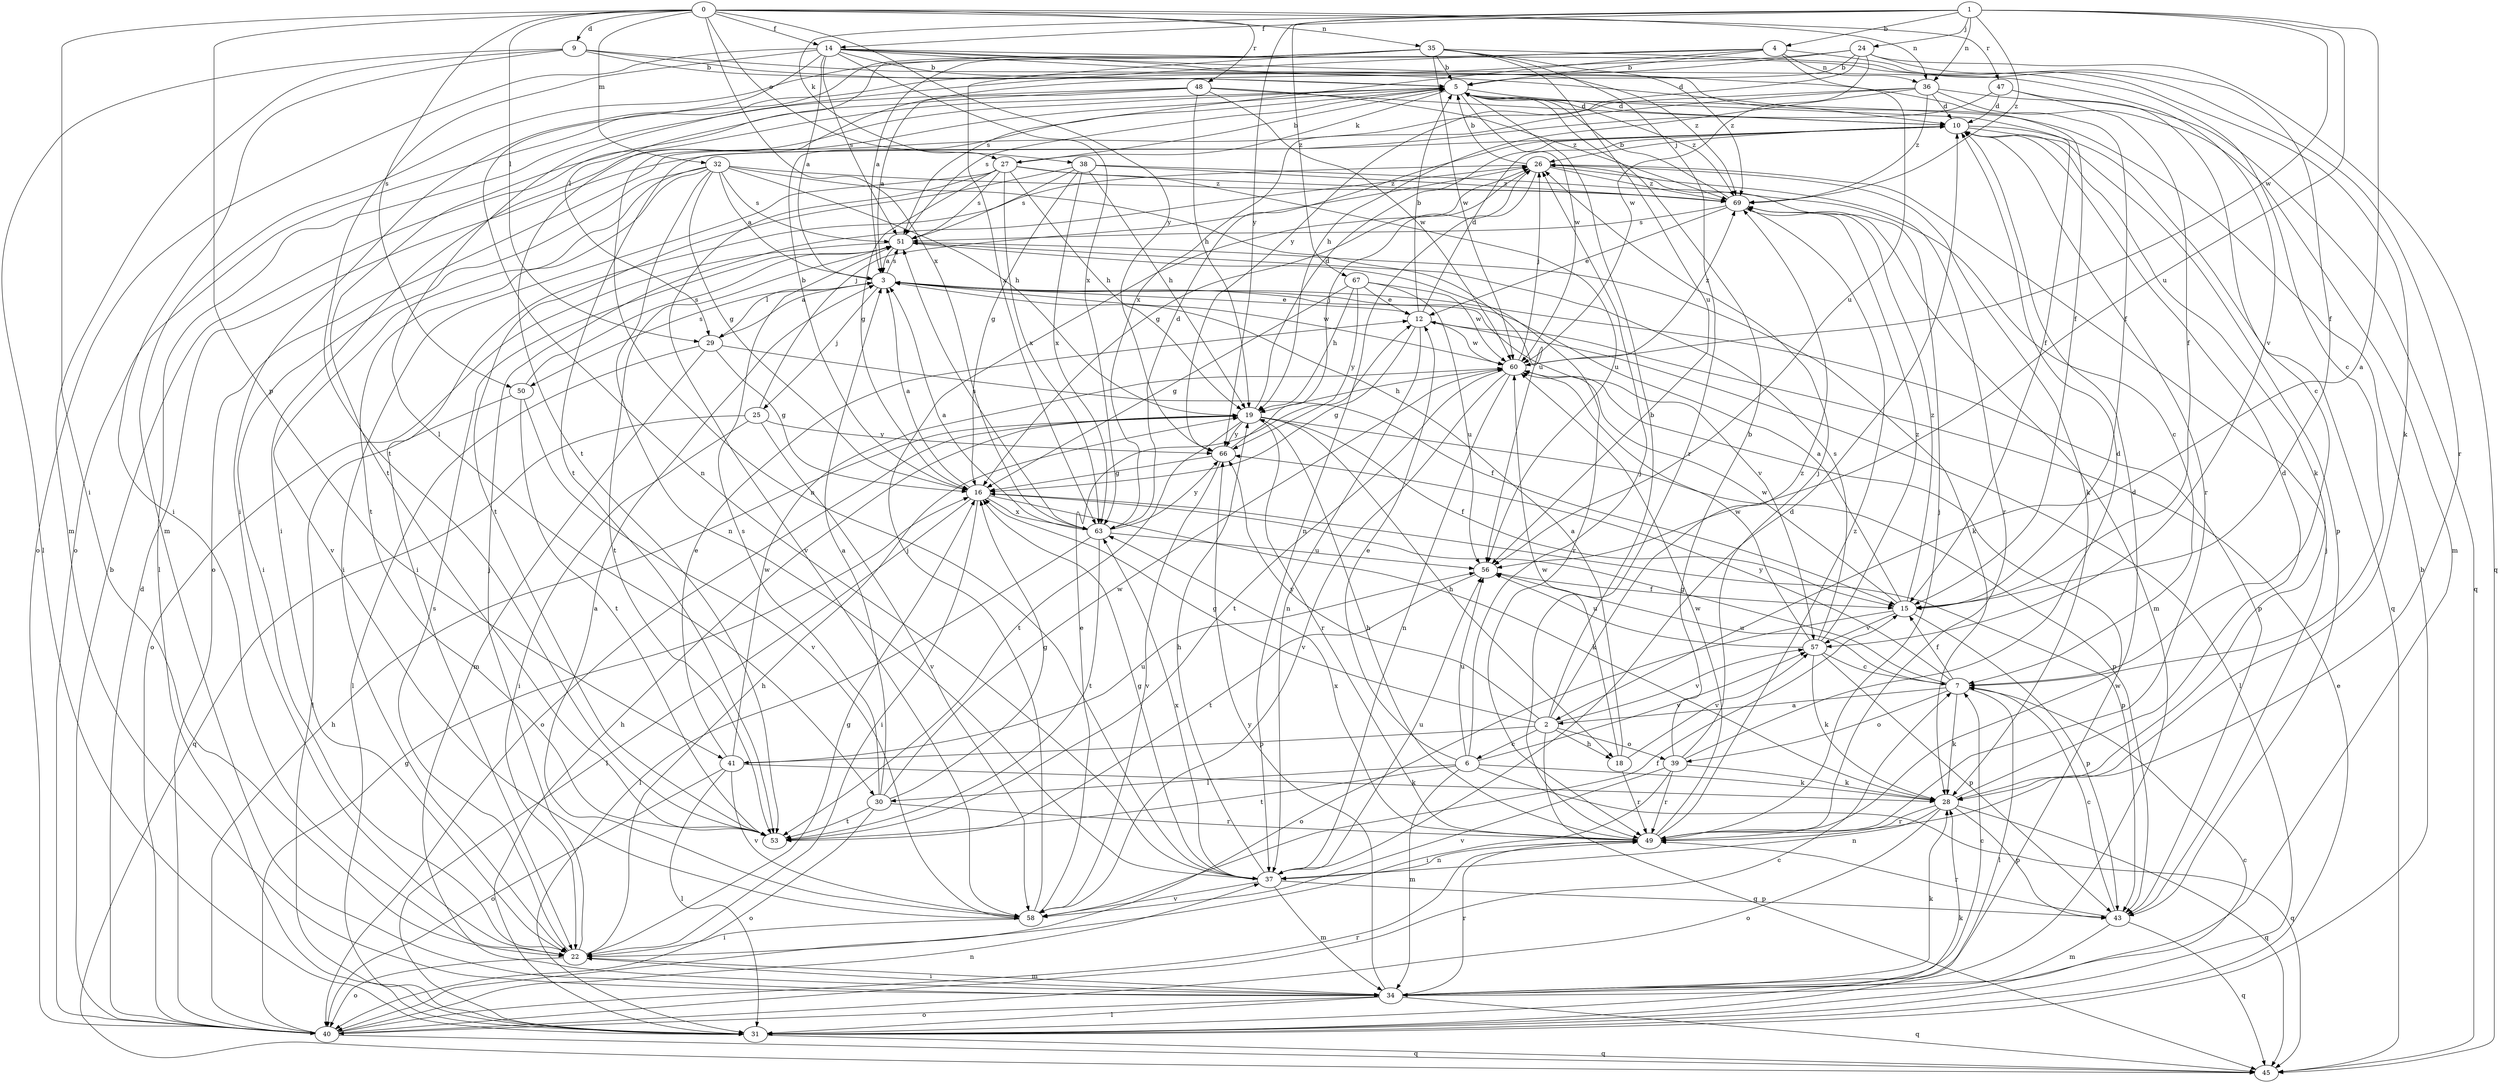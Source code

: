 strict digraph  {
0;
1;
2;
3;
4;
5;
6;
7;
9;
10;
12;
14;
15;
16;
18;
19;
22;
24;
25;
26;
27;
28;
29;
30;
31;
32;
34;
35;
36;
37;
38;
39;
40;
41;
43;
45;
47;
48;
49;
50;
51;
53;
56;
57;
58;
60;
63;
66;
67;
69;
0 -> 9  [label=d];
0 -> 14  [label=f];
0 -> 22  [label=i];
0 -> 29  [label=l];
0 -> 32  [label=m];
0 -> 35  [label=n];
0 -> 36  [label=n];
0 -> 38  [label=o];
0 -> 41  [label=p];
0 -> 47  [label=r];
0 -> 48  [label=r];
0 -> 50  [label=s];
0 -> 63  [label=x];
0 -> 66  [label=y];
1 -> 2  [label=a];
1 -> 4  [label=b];
1 -> 14  [label=f];
1 -> 24  [label=j];
1 -> 27  [label=k];
1 -> 36  [label=n];
1 -> 56  [label=u];
1 -> 60  [label=w];
1 -> 66  [label=y];
1 -> 67  [label=z];
1 -> 69  [label=z];
2 -> 5  [label=b];
2 -> 6  [label=c];
2 -> 16  [label=g];
2 -> 18  [label=h];
2 -> 39  [label=o];
2 -> 41  [label=p];
2 -> 45  [label=q];
2 -> 57  [label=v];
2 -> 66  [label=y];
2 -> 69  [label=z];
3 -> 12  [label=e];
3 -> 25  [label=j];
3 -> 29  [label=l];
3 -> 43  [label=p];
3 -> 50  [label=s];
3 -> 51  [label=s];
3 -> 57  [label=v];
3 -> 60  [label=w];
4 -> 5  [label=b];
4 -> 29  [label=l];
4 -> 30  [label=l];
4 -> 36  [label=n];
4 -> 49  [label=r];
4 -> 51  [label=s];
4 -> 56  [label=u];
5 -> 10  [label=d];
5 -> 15  [label=f];
5 -> 22  [label=i];
5 -> 27  [label=k];
5 -> 37  [label=n];
5 -> 51  [label=s];
5 -> 60  [label=w];
5 -> 69  [label=z];
6 -> 12  [label=e];
6 -> 26  [label=j];
6 -> 28  [label=k];
6 -> 30  [label=l];
6 -> 34  [label=m];
6 -> 45  [label=q];
6 -> 53  [label=t];
6 -> 56  [label=u];
6 -> 57  [label=v];
7 -> 2  [label=a];
7 -> 15  [label=f];
7 -> 16  [label=g];
7 -> 28  [label=k];
7 -> 31  [label=l];
7 -> 39  [label=o];
7 -> 56  [label=u];
7 -> 66  [label=y];
9 -> 5  [label=b];
9 -> 10  [label=d];
9 -> 15  [label=f];
9 -> 22  [label=i];
9 -> 31  [label=l];
9 -> 34  [label=m];
10 -> 26  [label=j];
10 -> 28  [label=k];
10 -> 43  [label=p];
10 -> 45  [label=q];
10 -> 49  [label=r];
12 -> 5  [label=b];
12 -> 10  [label=d];
12 -> 16  [label=g];
12 -> 31  [label=l];
12 -> 37  [label=n];
12 -> 60  [label=w];
14 -> 3  [label=a];
14 -> 5  [label=b];
14 -> 7  [label=c];
14 -> 15  [label=f];
14 -> 37  [label=n];
14 -> 40  [label=o];
14 -> 51  [label=s];
14 -> 53  [label=t];
14 -> 57  [label=v];
14 -> 63  [label=x];
14 -> 69  [label=z];
15 -> 3  [label=a];
15 -> 40  [label=o];
15 -> 43  [label=p];
15 -> 57  [label=v];
15 -> 60  [label=w];
15 -> 69  [label=z];
16 -> 3  [label=a];
16 -> 5  [label=b];
16 -> 22  [label=i];
16 -> 28  [label=k];
16 -> 31  [label=l];
16 -> 43  [label=p];
16 -> 63  [label=x];
18 -> 3  [label=a];
18 -> 49  [label=r];
18 -> 57  [label=v];
18 -> 60  [label=w];
19 -> 10  [label=d];
19 -> 15  [label=f];
19 -> 18  [label=h];
19 -> 40  [label=o];
19 -> 43  [label=p];
19 -> 49  [label=r];
19 -> 53  [label=t];
19 -> 66  [label=y];
22 -> 16  [label=g];
22 -> 19  [label=h];
22 -> 26  [label=j];
22 -> 34  [label=m];
22 -> 40  [label=o];
22 -> 51  [label=s];
24 -> 5  [label=b];
24 -> 15  [label=f];
24 -> 40  [label=o];
24 -> 45  [label=q];
24 -> 53  [label=t];
24 -> 60  [label=w];
24 -> 66  [label=y];
25 -> 22  [label=i];
25 -> 26  [label=j];
25 -> 45  [label=q];
25 -> 58  [label=v];
25 -> 66  [label=y];
26 -> 5  [label=b];
26 -> 16  [label=g];
26 -> 22  [label=i];
26 -> 28  [label=k];
26 -> 37  [label=n];
26 -> 49  [label=r];
26 -> 69  [label=z];
27 -> 5  [label=b];
27 -> 16  [label=g];
27 -> 19  [label=h];
27 -> 22  [label=i];
27 -> 51  [label=s];
27 -> 56  [label=u];
27 -> 58  [label=v];
27 -> 63  [label=x];
27 -> 69  [label=z];
28 -> 10  [label=d];
28 -> 37  [label=n];
28 -> 40  [label=o];
28 -> 43  [label=p];
28 -> 45  [label=q];
28 -> 49  [label=r];
29 -> 3  [label=a];
29 -> 15  [label=f];
29 -> 16  [label=g];
29 -> 31  [label=l];
29 -> 34  [label=m];
30 -> 3  [label=a];
30 -> 16  [label=g];
30 -> 40  [label=o];
30 -> 49  [label=r];
30 -> 51  [label=s];
30 -> 53  [label=t];
30 -> 60  [label=w];
31 -> 5  [label=b];
31 -> 7  [label=c];
31 -> 12  [label=e];
31 -> 19  [label=h];
31 -> 28  [label=k];
31 -> 45  [label=q];
32 -> 3  [label=a];
32 -> 16  [label=g];
32 -> 19  [label=h];
32 -> 22  [label=i];
32 -> 37  [label=n];
32 -> 51  [label=s];
32 -> 53  [label=t];
32 -> 56  [label=u];
32 -> 58  [label=v];
32 -> 69  [label=z];
34 -> 7  [label=c];
34 -> 22  [label=i];
34 -> 28  [label=k];
34 -> 31  [label=l];
34 -> 40  [label=o];
34 -> 45  [label=q];
34 -> 49  [label=r];
34 -> 60  [label=w];
34 -> 66  [label=y];
35 -> 3  [label=a];
35 -> 5  [label=b];
35 -> 22  [label=i];
35 -> 28  [label=k];
35 -> 34  [label=m];
35 -> 49  [label=r];
35 -> 56  [label=u];
35 -> 60  [label=w];
35 -> 63  [label=x];
35 -> 69  [label=z];
36 -> 10  [label=d];
36 -> 19  [label=h];
36 -> 34  [label=m];
36 -> 40  [label=o];
36 -> 45  [label=q];
36 -> 63  [label=x];
36 -> 69  [label=z];
37 -> 10  [label=d];
37 -> 16  [label=g];
37 -> 19  [label=h];
37 -> 34  [label=m];
37 -> 43  [label=p];
37 -> 56  [label=u];
37 -> 58  [label=v];
37 -> 63  [label=x];
38 -> 7  [label=c];
38 -> 16  [label=g];
38 -> 19  [label=h];
38 -> 51  [label=s];
38 -> 53  [label=t];
38 -> 63  [label=x];
38 -> 69  [label=z];
39 -> 5  [label=b];
39 -> 10  [label=d];
39 -> 22  [label=i];
39 -> 26  [label=j];
39 -> 28  [label=k];
39 -> 49  [label=r];
39 -> 58  [label=v];
40 -> 5  [label=b];
40 -> 7  [label=c];
40 -> 10  [label=d];
40 -> 16  [label=g];
40 -> 19  [label=h];
40 -> 37  [label=n];
40 -> 45  [label=q];
40 -> 49  [label=r];
41 -> 12  [label=e];
41 -> 28  [label=k];
41 -> 31  [label=l];
41 -> 40  [label=o];
41 -> 56  [label=u];
41 -> 58  [label=v];
41 -> 60  [label=w];
43 -> 7  [label=c];
43 -> 26  [label=j];
43 -> 34  [label=m];
43 -> 45  [label=q];
43 -> 49  [label=r];
47 -> 7  [label=c];
47 -> 10  [label=d];
47 -> 15  [label=f];
47 -> 53  [label=t];
48 -> 3  [label=a];
48 -> 10  [label=d];
48 -> 19  [label=h];
48 -> 31  [label=l];
48 -> 53  [label=t];
48 -> 60  [label=w];
48 -> 69  [label=z];
49 -> 10  [label=d];
49 -> 19  [label=h];
49 -> 26  [label=j];
49 -> 37  [label=n];
49 -> 60  [label=w];
49 -> 63  [label=x];
49 -> 69  [label=z];
50 -> 31  [label=l];
50 -> 51  [label=s];
50 -> 53  [label=t];
50 -> 58  [label=v];
51 -> 3  [label=a];
51 -> 28  [label=k];
51 -> 40  [label=o];
51 -> 49  [label=r];
51 -> 53  [label=t];
56 -> 15  [label=f];
56 -> 53  [label=t];
57 -> 7  [label=c];
57 -> 28  [label=k];
57 -> 43  [label=p];
57 -> 51  [label=s];
57 -> 56  [label=u];
57 -> 60  [label=w];
57 -> 69  [label=z];
58 -> 3  [label=a];
58 -> 12  [label=e];
58 -> 15  [label=f];
58 -> 22  [label=i];
58 -> 26  [label=j];
60 -> 19  [label=h];
60 -> 26  [label=j];
60 -> 37  [label=n];
60 -> 53  [label=t];
60 -> 58  [label=v];
60 -> 69  [label=z];
63 -> 3  [label=a];
63 -> 10  [label=d];
63 -> 31  [label=l];
63 -> 51  [label=s];
63 -> 53  [label=t];
63 -> 56  [label=u];
63 -> 66  [label=y];
66 -> 16  [label=g];
66 -> 26  [label=j];
66 -> 58  [label=v];
67 -> 12  [label=e];
67 -> 16  [label=g];
67 -> 19  [label=h];
67 -> 56  [label=u];
67 -> 60  [label=w];
67 -> 66  [label=y];
69 -> 5  [label=b];
69 -> 12  [label=e];
69 -> 34  [label=m];
69 -> 51  [label=s];
}
